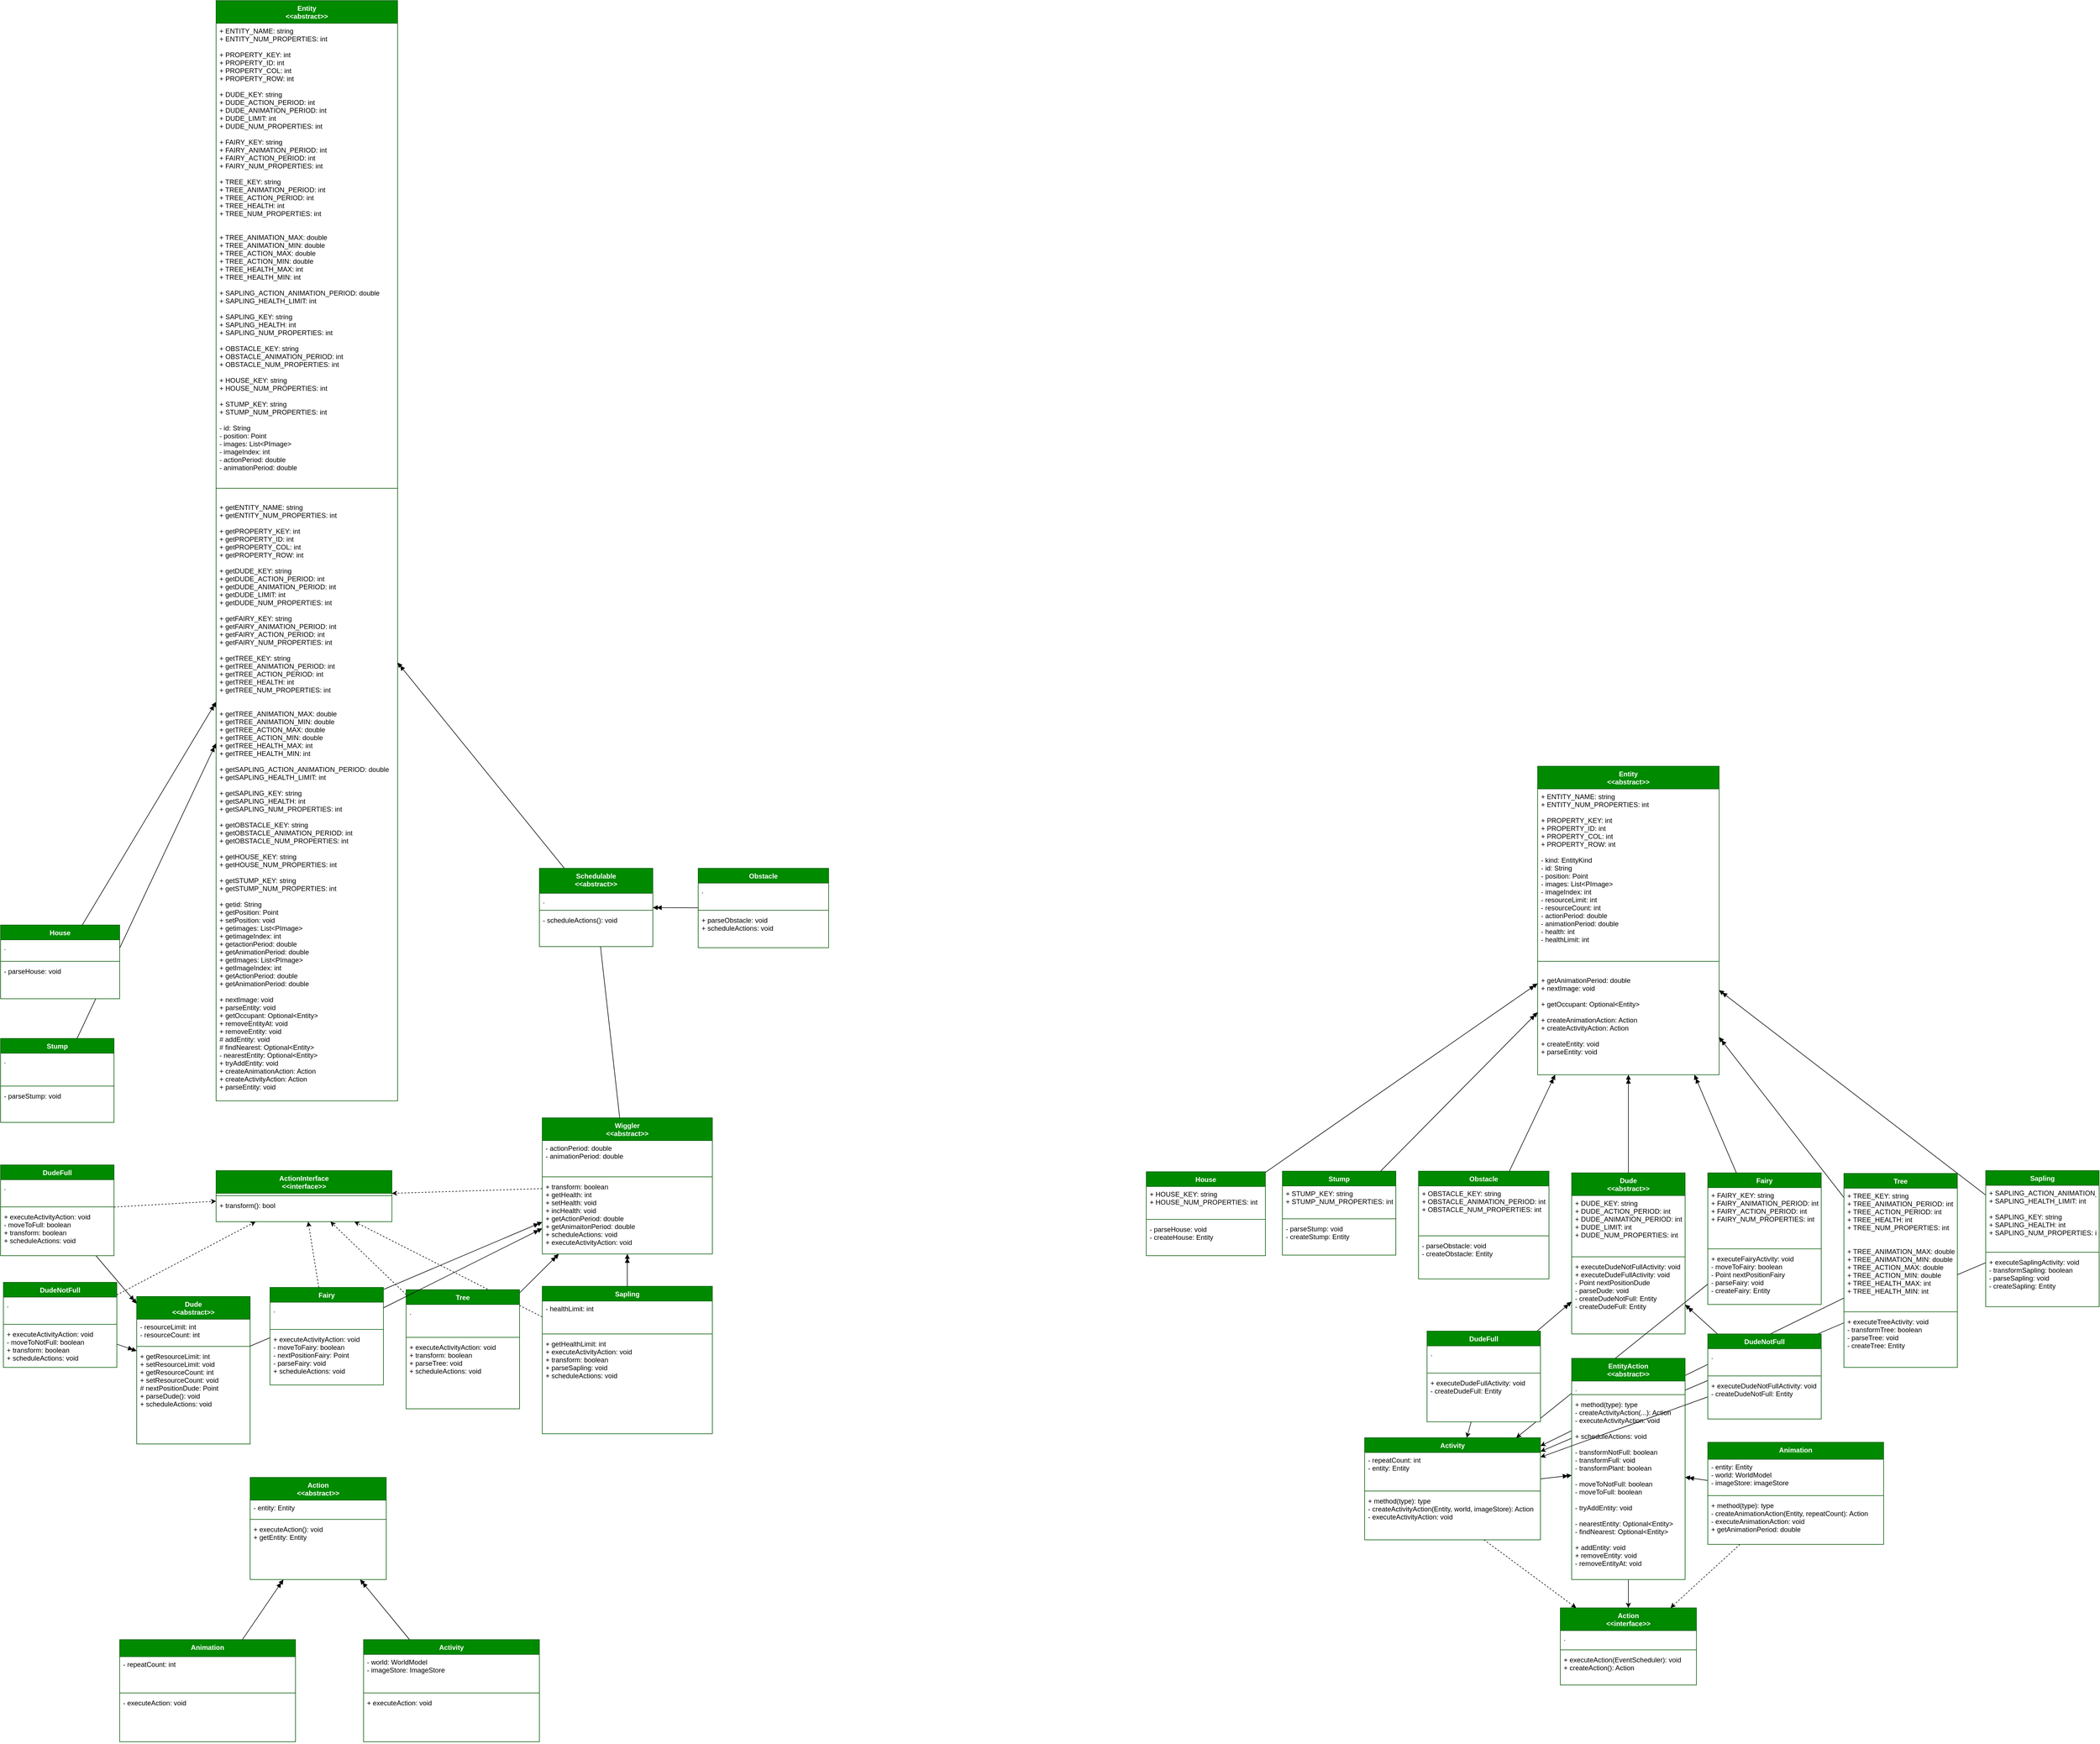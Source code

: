 <mxfile>
    <diagram name="Project 1" id="fwxXnzf6ZEVrYqUmG_S1">
        <mxGraphModel dx="566" dy="1627" grid="1" gridSize="10" guides="1" tooltips="1" connect="1" arrows="1" fold="1" page="1" pageScale="1" pageWidth="850" pageHeight="1100" math="0" shadow="0">
            <root>
                <mxCell id="0"/>
                <mxCell id="1" parent="0"/>
                <mxCell id="46" value="Entity&#10;&lt;&lt;abstract&gt;&gt;" style="swimlane;fontStyle=1;align=center;verticalAlign=top;childLayout=stackLayout;horizontal=1;startSize=40;horizontalStack=0;resizeParent=1;resizeParentMax=0;resizeLast=0;collapsible=1;marginBottom=0;fillColor=#008a00;fontColor=#ffffff;strokeColor=#005700;gradientColor=none;swimlaneFillColor=default;rounded=0;shadow=0;glass=0;swimlaneLine=1;" parent="1" vertex="1">
                    <mxGeometry x="4350" y="320" width="320" height="544" as="geometry"/>
                </mxCell>
                <mxCell id="47" value="+ ENTITY_NAME: string&#10;+ ENTITY_NUM_PROPERTIES: int&#10;&#10;+ PROPERTY_KEY: int&#10;+ PROPERTY_ID: int&#10;+ PROPERTY_COL: int&#10;+ PROPERTY_ROW: int&#10;&#10;- kind: EntityKind&#10;- id: String&#10;- position: Point&#10;- images: List&lt;PImage&gt;&#10;- imageIndex: int&#10;- resourceLimit: int&#10;- resourceCount: int&#10;- actionPeriod: double&#10;- animationPeriod: double&#10;- health: int&#10;- healthLimit: int" style="text;strokeColor=none;fillColor=none;align=left;verticalAlign=top;spacingLeft=4;spacingRight=4;overflow=hidden;rotatable=0;points=[[0,0.5],[1,0.5]];portConstraint=eastwest;glass=0;rounded=0;" parent="46" vertex="1">
                    <mxGeometry y="40" width="320" height="284" as="geometry"/>
                </mxCell>
                <mxCell id="48" value="" style="line;strokeWidth=1;fillColor=none;align=left;verticalAlign=middle;spacingTop=-1;spacingLeft=3;spacingRight=3;rotatable=0;labelPosition=right;points=[];portConstraint=eastwest;strokeColor=inherit;" parent="46" vertex="1">
                    <mxGeometry y="324" width="320" height="40" as="geometry"/>
                </mxCell>
                <mxCell id="49" value="+ getAnimationPeriod: double&#10;+ nextImage: void&#10;&#10;+ getOccupant: Optional&lt;Entity&gt;&#10;&#10;+ createAnimationAction: Action&#10;+ createActivityAction: Action&#10;&#10;+ createEntity: void&#10;+ parseEntity: void&#10;" style="text;strokeColor=none;fillColor=none;align=left;verticalAlign=top;spacingLeft=4;spacingRight=4;overflow=hidden;rotatable=0;points=[[0,0.5],[1,0.5]];portConstraint=eastwest;fontStyle=0" parent="46" vertex="1">
                    <mxGeometry y="364" width="320" height="180" as="geometry"/>
                </mxCell>
                <mxCell id="54" value="Action&#10;&lt;&lt;interface&gt;&gt;" style="swimlane;fontStyle=1;align=center;verticalAlign=top;childLayout=stackLayout;horizontal=1;startSize=40;horizontalStack=0;resizeParent=1;resizeParentMax=0;resizeLast=0;collapsible=1;marginBottom=0;fillColor=#008a00;fontColor=#ffffff;strokeColor=#005700;gradientColor=none;swimlaneFillColor=default;rounded=0;shadow=0;glass=0;swimlaneLine=1;" parent="1" vertex="1">
                    <mxGeometry x="4390" y="1804" width="240" height="136" as="geometry"/>
                </mxCell>
                <mxCell id="55" value="." style="text;strokeColor=none;fillColor=none;align=left;verticalAlign=top;spacingLeft=4;spacingRight=4;overflow=hidden;rotatable=0;points=[[0,0.5],[1,0.5]];portConstraint=eastwest;glass=0;rounded=0;" parent="54" vertex="1">
                    <mxGeometry y="40" width="240" height="30" as="geometry"/>
                </mxCell>
                <mxCell id="56" value="" style="line;strokeWidth=1;fillColor=none;align=left;verticalAlign=middle;spacingTop=-1;spacingLeft=3;spacingRight=3;rotatable=0;labelPosition=right;points=[];portConstraint=eastwest;strokeColor=inherit;" parent="54" vertex="1">
                    <mxGeometry y="70" width="240" height="8" as="geometry"/>
                </mxCell>
                <mxCell id="57" value="+ executeAction(EventScheduler): void&#10;+ createAction(): Action" style="text;strokeColor=none;fillColor=none;align=left;verticalAlign=top;spacingLeft=4;spacingRight=4;overflow=hidden;rotatable=0;points=[[0,0.5],[1,0.5]];portConstraint=eastwest;" parent="54" vertex="1">
                    <mxGeometry y="78" width="240" height="58" as="geometry"/>
                </mxCell>
                <mxCell id="115" style="edgeStyle=none;html=1;endArrow=doubleBlock;endFill=1;" parent="1" source="59" target="107" edge="1">
                    <mxGeometry relative="1" as="geometry"/>
                </mxCell>
                <mxCell id="59" value="Activity" style="swimlane;fontStyle=1;align=center;verticalAlign=top;childLayout=stackLayout;horizontal=1;startSize=26;horizontalStack=0;resizeParent=1;resizeParentMax=0;resizeLast=0;collapsible=1;marginBottom=0;fillColor=#008a00;fontColor=#ffffff;strokeColor=#005700;gradientColor=none;swimlaneFillColor=default;rounded=0;shadow=0;glass=0;swimlaneLine=1;" parent="1" vertex="1">
                    <mxGeometry x="4045" y="1504" width="310" height="180" as="geometry"/>
                </mxCell>
                <mxCell id="60" value="- repeatCount: int&#10;- entity: Entity&#10;" style="text;strokeColor=none;fillColor=none;align=left;verticalAlign=top;spacingLeft=4;spacingRight=4;overflow=hidden;rotatable=0;points=[[0,0.5],[1,0.5]];portConstraint=eastwest;glass=0;rounded=0;" parent="59" vertex="1">
                    <mxGeometry y="26" width="310" height="64" as="geometry"/>
                </mxCell>
                <mxCell id="61" value="" style="line;strokeWidth=1;fillColor=none;align=left;verticalAlign=middle;spacingTop=-1;spacingLeft=3;spacingRight=3;rotatable=0;labelPosition=right;points=[];portConstraint=eastwest;strokeColor=inherit;" parent="59" vertex="1">
                    <mxGeometry y="90" width="310" height="8" as="geometry"/>
                </mxCell>
                <mxCell id="62" value="+ method(type): type&#10;- createActivityAction(Entity, world, imageStore): Action&#10;- executeActivityAction: void" style="text;strokeColor=none;fillColor=none;align=left;verticalAlign=top;spacingLeft=4;spacingRight=4;overflow=hidden;rotatable=0;points=[[0,0.5],[1,0.5]];portConstraint=eastwest;" parent="59" vertex="1">
                    <mxGeometry y="98" width="310" height="82" as="geometry"/>
                </mxCell>
                <mxCell id="160" style="edgeStyle=none;html=1;endArrow=doubleBlock;endFill=1;" parent="1" source="72" target="46" edge="1">
                    <mxGeometry relative="1" as="geometry">
                        <mxPoint x="4640" y="794" as="targetPoint"/>
                    </mxGeometry>
                </mxCell>
                <mxCell id="72" value="Dude&#10;&lt;&lt;abstract&gt;&gt;" style="swimlane;fontStyle=1;align=center;verticalAlign=top;childLayout=stackLayout;horizontal=1;startSize=40;horizontalStack=0;resizeParent=1;resizeParentMax=0;resizeLast=0;collapsible=1;marginBottom=0;fillColor=#008a00;fontColor=#ffffff;strokeColor=#005700;gradientColor=none;swimlaneFillColor=default;rounded=0;shadow=0;glass=0;swimlaneLine=1;" parent="1" vertex="1">
                    <mxGeometry x="4410" y="1037" width="200" height="284" as="geometry"/>
                </mxCell>
                <mxCell id="73" value="+ DUDE_KEY: string&#10;+ DUDE_ACTION_PERIOD: int&#10;+ DUDE_ANIMATION_PERIOD: int&#10;+ DUDE_LIMIT: int&#10;+ DUDE_NUM_PROPERTIES: int" style="text;strokeColor=none;fillColor=none;align=left;verticalAlign=top;spacingLeft=4;spacingRight=4;overflow=hidden;rotatable=0;points=[[0,0.5],[1,0.5]];portConstraint=eastwest;glass=0;rounded=0;" parent="72" vertex="1">
                    <mxGeometry y="40" width="200" height="104" as="geometry"/>
                </mxCell>
                <mxCell id="74" value="" style="line;strokeWidth=1;fillColor=none;align=left;verticalAlign=middle;spacingTop=-1;spacingLeft=3;spacingRight=3;rotatable=0;labelPosition=right;points=[];portConstraint=eastwest;strokeColor=inherit;" parent="72" vertex="1">
                    <mxGeometry y="144" width="200" height="8" as="geometry"/>
                </mxCell>
                <mxCell id="75" value="+ executeDudeNotFullActivity: void&#10;+ executeDudeFullActivity: void&#10;- Point nextPositionDude&#10;- parseDude: void&#10;- createDudeNotFull: Entity&#10;- createDudeFull: Entity&#10;" style="text;strokeColor=none;fillColor=none;align=left;verticalAlign=top;spacingLeft=4;spacingRight=4;overflow=hidden;rotatable=0;points=[[0,0.5],[1,0.5]];portConstraint=eastwest;" parent="72" vertex="1">
                    <mxGeometry y="152" width="200" height="132" as="geometry"/>
                </mxCell>
                <mxCell id="134" style="edgeStyle=none;html=1;endArrow=doubleBlock;endFill=1;" parent="1" source="76" target="46" edge="1">
                    <mxGeometry relative="1" as="geometry"/>
                </mxCell>
                <mxCell id="206" style="edgeStyle=none;html=1;endArrow=classic;endFill=1;" parent="1" source="76" target="59" edge="1">
                    <mxGeometry relative="1" as="geometry"/>
                </mxCell>
                <mxCell id="76" value="Sapling" style="swimlane;fontStyle=1;align=center;verticalAlign=top;childLayout=stackLayout;horizontal=1;startSize=26;horizontalStack=0;resizeParent=1;resizeParentMax=0;resizeLast=0;collapsible=1;marginBottom=0;fillColor=#008a00;fontColor=#ffffff;strokeColor=#005700;gradientColor=none;swimlaneFillColor=default;rounded=0;shadow=0;glass=0;swimlaneLine=1;" parent="1" vertex="1">
                    <mxGeometry x="5140" y="1033" width="200" height="240" as="geometry"/>
                </mxCell>
                <mxCell id="77" value="+ SAPLING_ACTION_ANIMATION_PERIOD: double&#10;+ SAPLING_HEALTH_LIMIT: int&#10;&#10;+ SAPLING_KEY: string&#10;+ SAPLING_HEALTH: int&#10;+ SAPLING_NUM_PROPERTIES: int" style="text;strokeColor=none;fillColor=none;align=left;verticalAlign=top;spacingLeft=4;spacingRight=4;overflow=hidden;rotatable=0;points=[[0,0.5],[1,0.5]];portConstraint=eastwest;glass=0;rounded=0;" parent="76" vertex="1">
                    <mxGeometry y="26" width="200" height="114" as="geometry"/>
                </mxCell>
                <mxCell id="78" value="" style="line;strokeWidth=1;fillColor=none;align=left;verticalAlign=middle;spacingTop=-1;spacingLeft=3;spacingRight=3;rotatable=0;labelPosition=right;points=[];portConstraint=eastwest;strokeColor=inherit;" parent="76" vertex="1">
                    <mxGeometry y="140" width="200" height="8" as="geometry"/>
                </mxCell>
                <mxCell id="79" value="+ executeSaplingActivity: void&#10;- transformSapling: boolean&#10;- parseSapling: void&#10;- createSapling: Entity" style="text;strokeColor=none;fillColor=none;align=left;verticalAlign=top;spacingLeft=4;spacingRight=4;overflow=hidden;rotatable=0;points=[[0,0.5],[1,0.5]];portConstraint=eastwest;" parent="76" vertex="1">
                    <mxGeometry y="148" width="200" height="92" as="geometry"/>
                </mxCell>
                <mxCell id="133" style="edgeStyle=none;html=1;endArrow=doubleBlock;endFill=1;" parent="1" source="80" target="46" edge="1">
                    <mxGeometry relative="1" as="geometry"/>
                </mxCell>
                <mxCell id="205" style="edgeStyle=none;html=1;endArrow=classic;endFill=1;" parent="1" source="80" target="59" edge="1">
                    <mxGeometry relative="1" as="geometry"/>
                </mxCell>
                <mxCell id="80" value="Tree" style="swimlane;fontStyle=1;align=center;verticalAlign=top;childLayout=stackLayout;horizontal=1;startSize=26;horizontalStack=0;resizeParent=1;resizeParentMax=0;resizeLast=0;collapsible=1;marginBottom=0;fillColor=#008a00;fontColor=#ffffff;strokeColor=#005700;gradientColor=none;swimlaneFillColor=default;rounded=0;shadow=0;glass=0;swimlaneLine=1;" parent="1" vertex="1">
                    <mxGeometry x="4890" y="1038" width="200" height="342" as="geometry"/>
                </mxCell>
                <mxCell id="81" value="+ TREE_KEY: string&#10;+ TREE_ANIMATION_PERIOD: int&#10;+ TREE_ACTION_PERIOD: int&#10;+ TREE_HEALTH: int&#10;+ TREE_NUM_PROPERTIES: int&#10;&#10;&#10;+ TREE_ANIMATION_MAX: double&#10;+ TREE_ANIMATION_MIN: double&#10;+ TREE_ACTION_MAX: double&#10;+ TREE_ACTION_MIN: double&#10;+ TREE_HEALTH_MAX: int&#10;+ TREE_HEALTH_MIN: int" style="text;strokeColor=none;fillColor=none;align=left;verticalAlign=top;spacingLeft=4;spacingRight=4;overflow=hidden;rotatable=0;points=[[0,0.5],[1,0.5]];portConstraint=eastwest;glass=0;rounded=0;" parent="80" vertex="1">
                    <mxGeometry y="26" width="200" height="214" as="geometry"/>
                </mxCell>
                <mxCell id="82" value="" style="line;strokeWidth=1;fillColor=none;align=left;verticalAlign=middle;spacingTop=-1;spacingLeft=3;spacingRight=3;rotatable=0;labelPosition=right;points=[];portConstraint=eastwest;strokeColor=inherit;" parent="80" vertex="1">
                    <mxGeometry y="240" width="200" height="8" as="geometry"/>
                </mxCell>
                <mxCell id="83" value="+ executeTreeActivity: void&#10;- transformTree: boolean&#10;- parseTree: void&#10;- createTree: Entity&#10;" style="text;strokeColor=none;fillColor=none;align=left;verticalAlign=top;spacingLeft=4;spacingRight=4;overflow=hidden;rotatable=0;points=[[0,0.5],[1,0.5]];portConstraint=eastwest;" parent="80" vertex="1">
                    <mxGeometry y="248" width="200" height="94" as="geometry"/>
                </mxCell>
                <mxCell id="189" style="edgeStyle=none;html=1;endArrow=doubleBlock;endFill=1;" parent="1" source="84" target="46" edge="1">
                    <mxGeometry relative="1" as="geometry"/>
                </mxCell>
                <mxCell id="84" value="Stump" style="swimlane;fontStyle=1;align=center;verticalAlign=top;childLayout=stackLayout;horizontal=1;startSize=26;horizontalStack=0;resizeParent=1;resizeParentMax=0;resizeLast=0;collapsible=1;marginBottom=0;fillColor=#008a00;fontColor=#ffffff;strokeColor=#005700;gradientColor=none;swimlaneFillColor=default;rounded=0;shadow=0;glass=0;swimlaneLine=1;" parent="1" vertex="1">
                    <mxGeometry x="3900" y="1034" width="200" height="148" as="geometry"/>
                </mxCell>
                <mxCell id="85" value="+ STUMP_KEY: string&#10;+ STUMP_NUM_PROPERTIES: int" style="text;strokeColor=none;fillColor=none;align=left;verticalAlign=top;spacingLeft=4;spacingRight=4;overflow=hidden;rotatable=0;points=[[0,0.5],[1,0.5]];portConstraint=eastwest;glass=0;rounded=0;" parent="84" vertex="1">
                    <mxGeometry y="26" width="200" height="54" as="geometry"/>
                </mxCell>
                <mxCell id="86" value="" style="line;strokeWidth=1;fillColor=none;align=left;verticalAlign=middle;spacingTop=-1;spacingLeft=3;spacingRight=3;rotatable=0;labelPosition=right;points=[];portConstraint=eastwest;strokeColor=inherit;" parent="84" vertex="1">
                    <mxGeometry y="80" width="200" height="8" as="geometry"/>
                </mxCell>
                <mxCell id="87" value="- parseStump: void&#10;- createStump: Entity&#10;" style="text;strokeColor=none;fillColor=none;align=left;verticalAlign=top;spacingLeft=4;spacingRight=4;overflow=hidden;rotatable=0;points=[[0,0.5],[1,0.5]];portConstraint=eastwest;" parent="84" vertex="1">
                    <mxGeometry y="88" width="200" height="60" as="geometry"/>
                </mxCell>
                <mxCell id="188" style="edgeStyle=none;html=1;endArrow=doubleBlock;endFill=1;" parent="1" source="88" target="46" edge="1">
                    <mxGeometry relative="1" as="geometry"/>
                </mxCell>
                <mxCell id="88" value="Obstacle" style="swimlane;fontStyle=1;align=center;verticalAlign=top;childLayout=stackLayout;horizontal=1;startSize=26;horizontalStack=0;resizeParent=1;resizeParentMax=0;resizeLast=0;collapsible=1;marginBottom=0;fillColor=#008a00;fontColor=#ffffff;strokeColor=#005700;gradientColor=none;swimlaneFillColor=default;rounded=0;shadow=0;glass=0;swimlaneLine=1;" parent="1" vertex="1">
                    <mxGeometry x="4140" y="1034" width="230" height="190" as="geometry"/>
                </mxCell>
                <mxCell id="89" value="+ OBSTACLE_KEY: string&#10;+ OBSTACLE_ANIMATION_PERIOD: int&#10;+ OBSTACLE_NUM_PROPERTIES: int" style="text;strokeColor=none;fillColor=none;align=left;verticalAlign=top;spacingLeft=4;spacingRight=4;overflow=hidden;rotatable=0;points=[[0,0.5],[1,0.5]];portConstraint=eastwest;glass=0;rounded=0;" parent="88" vertex="1">
                    <mxGeometry y="26" width="230" height="84" as="geometry"/>
                </mxCell>
                <mxCell id="90" value="" style="line;strokeWidth=1;fillColor=none;align=left;verticalAlign=middle;spacingTop=-1;spacingLeft=3;spacingRight=3;rotatable=0;labelPosition=right;points=[];portConstraint=eastwest;strokeColor=inherit;" parent="88" vertex="1">
                    <mxGeometry y="110" width="230" height="8" as="geometry"/>
                </mxCell>
                <mxCell id="91" value="- parseObstacle: void&#10;- createObstacle: Entity&#10;" style="text;strokeColor=none;fillColor=none;align=left;verticalAlign=top;spacingLeft=4;spacingRight=4;overflow=hidden;rotatable=0;points=[[0,0.5],[1,0.5]];portConstraint=eastwest;" parent="88" vertex="1">
                    <mxGeometry y="118" width="230" height="72" as="geometry"/>
                </mxCell>
                <mxCell id="159" style="edgeStyle=none;html=1;endArrow=doubleBlock;endFill=1;" parent="1" source="92" target="46" edge="1">
                    <mxGeometry relative="1" as="geometry"/>
                </mxCell>
                <mxCell id="204" style="edgeStyle=none;html=1;endArrow=classic;endFill=1;" parent="1" source="92" target="59" edge="1">
                    <mxGeometry relative="1" as="geometry"/>
                </mxCell>
                <mxCell id="92" value="Fairy" style="swimlane;fontStyle=1;align=center;verticalAlign=top;childLayout=stackLayout;horizontal=1;startSize=26;horizontalStack=0;resizeParent=1;resizeParentMax=0;resizeLast=0;collapsible=1;marginBottom=0;fillColor=#008a00;fontColor=#ffffff;strokeColor=#005700;gradientColor=none;swimlaneFillColor=default;rounded=0;shadow=0;glass=0;swimlaneLine=1;" parent="1" vertex="1">
                    <mxGeometry x="4650" y="1037" width="200" height="232" as="geometry"/>
                </mxCell>
                <mxCell id="93" value="+ FAIRY_KEY: string&#10;+ FAIRY_ANIMATION_PERIOD: int&#10;+ FAIRY_ACTION_PERIOD: int&#10;+ FAIRY_NUM_PROPERTIES: int" style="text;strokeColor=none;fillColor=none;align=left;verticalAlign=top;spacingLeft=4;spacingRight=4;overflow=hidden;rotatable=0;points=[[0,0.5],[1,0.5]];portConstraint=eastwest;glass=0;rounded=0;" parent="92" vertex="1">
                    <mxGeometry y="26" width="200" height="104" as="geometry"/>
                </mxCell>
                <mxCell id="94" value="" style="line;strokeWidth=1;fillColor=none;align=left;verticalAlign=middle;spacingTop=-1;spacingLeft=3;spacingRight=3;rotatable=0;labelPosition=right;points=[];portConstraint=eastwest;strokeColor=inherit;" parent="92" vertex="1">
                    <mxGeometry y="130" width="200" height="8" as="geometry"/>
                </mxCell>
                <mxCell id="95" value="+ executeFairyActivity: void&#10;- moveToFairy: boolean&#10;- Point nextPositionFairy&#10;- parseFairy: void&#10;- createFairy: Entity&#10;" style="text;strokeColor=none;fillColor=none;align=left;verticalAlign=top;spacingLeft=4;spacingRight=4;overflow=hidden;rotatable=0;points=[[0,0.5],[1,0.5]];portConstraint=eastwest;" parent="92" vertex="1">
                    <mxGeometry y="138" width="200" height="94" as="geometry"/>
                </mxCell>
                <mxCell id="190" style="edgeStyle=none;html=1;endArrow=doubleBlock;endFill=1;" parent="1" source="96" target="46" edge="1">
                    <mxGeometry relative="1" as="geometry">
                        <mxPoint x="4010" y="834" as="targetPoint"/>
                    </mxGeometry>
                </mxCell>
                <mxCell id="96" value="House" style="swimlane;fontStyle=1;align=center;verticalAlign=top;childLayout=stackLayout;horizontal=1;startSize=26;horizontalStack=0;resizeParent=1;resizeParentMax=0;resizeLast=0;collapsible=1;marginBottom=0;fillColor=#008a00;fontColor=#ffffff;strokeColor=#005700;gradientColor=none;swimlaneFillColor=default;rounded=0;shadow=0;glass=0;swimlaneLine=1;" parent="1" vertex="1">
                    <mxGeometry x="3660" y="1035" width="210" height="148" as="geometry"/>
                </mxCell>
                <mxCell id="97" value="+ HOUSE_KEY: string&#10;+ HOUSE_NUM_PROPERTIES: int&#10;" style="text;strokeColor=none;fillColor=none;align=left;verticalAlign=top;spacingLeft=4;spacingRight=4;overflow=hidden;rotatable=0;points=[[0,0.5],[1,0.5]];portConstraint=eastwest;glass=0;rounded=0;" parent="96" vertex="1">
                    <mxGeometry y="26" width="210" height="54" as="geometry"/>
                </mxCell>
                <mxCell id="98" value="" style="line;strokeWidth=1;fillColor=none;align=left;verticalAlign=middle;spacingTop=-1;spacingLeft=3;spacingRight=3;rotatable=0;labelPosition=right;points=[];portConstraint=eastwest;strokeColor=inherit;" parent="96" vertex="1">
                    <mxGeometry y="80" width="210" height="8" as="geometry"/>
                </mxCell>
                <mxCell id="99" value="- parseHouse: void&#10;- createHouse: Entity&#10;" style="text;strokeColor=none;fillColor=none;align=left;verticalAlign=top;spacingLeft=4;spacingRight=4;overflow=hidden;rotatable=0;points=[[0,0.5],[1,0.5]];portConstraint=eastwest;" parent="96" vertex="1">
                    <mxGeometry y="88" width="210" height="60" as="geometry"/>
                </mxCell>
                <mxCell id="117" style="edgeStyle=none;html=1;" parent="1" source="107" target="54" edge="1">
                    <mxGeometry relative="1" as="geometry"/>
                </mxCell>
                <mxCell id="107" value="EntityAction&#10;&lt;&lt;abstract&gt;&gt;" style="swimlane;fontStyle=1;align=center;verticalAlign=top;childLayout=stackLayout;horizontal=1;startSize=40;horizontalStack=0;resizeParent=1;resizeParentMax=0;resizeLast=0;collapsible=1;marginBottom=0;fillColor=#008a00;fontColor=#ffffff;strokeColor=#005700;gradientColor=none;swimlaneFillColor=default;rounded=0;shadow=0;glass=0;swimlaneLine=1;" parent="1" vertex="1">
                    <mxGeometry x="4410" y="1364" width="200" height="390" as="geometry"/>
                </mxCell>
                <mxCell id="108" value="." style="text;strokeColor=none;fillColor=none;align=left;verticalAlign=top;spacingLeft=4;spacingRight=4;overflow=hidden;rotatable=0;points=[[0,0.5],[1,0.5]];portConstraint=eastwest;glass=0;rounded=0;" parent="107" vertex="1">
                    <mxGeometry y="40" width="200" height="20" as="geometry"/>
                </mxCell>
                <mxCell id="109" value="" style="line;strokeWidth=1;fillColor=none;align=left;verticalAlign=middle;spacingTop=-1;spacingLeft=3;spacingRight=3;rotatable=0;labelPosition=right;points=[];portConstraint=eastwest;strokeColor=inherit;" parent="107" vertex="1">
                    <mxGeometry y="60" width="200" height="8" as="geometry"/>
                </mxCell>
                <mxCell id="110" value="+ method(type): type&#10;- createActivityAction(...): Action&#10;- executeActivityAction: void&#10;&#10;+ scheduleActions: void&#10;&#10;- transformNotFull: boolean&#10;- transformFull: void&#10;- transformPlant: boolean&#10;&#10;- moveToNotFull: boolean&#10;- moveToFull: boolean&#10;&#10;- tryAddEntity: void&#10;&#10;- nearestEntity: Optional&lt;Entity&gt;&#10;- findNearest: Optional&lt;Entity&gt;&#10;&#10;+ addEntity: void&#10;+ removeEntity: void&#10;- removeEntityAt: void" style="text;strokeColor=none;fillColor=none;align=left;verticalAlign=top;spacingLeft=4;spacingRight=4;overflow=hidden;rotatable=0;points=[[0,0.5],[1,0.5]];portConstraint=eastwest;" parent="107" vertex="1">
                    <mxGeometry y="68" width="200" height="322" as="geometry"/>
                </mxCell>
                <mxCell id="174" style="edgeStyle=none;html=1;endArrow=doubleBlock;endFill=1;" parent="1" source="166" target="72" edge="1">
                    <mxGeometry relative="1" as="geometry"/>
                </mxCell>
                <mxCell id="202" style="edgeStyle=none;html=1;endArrow=classic;endFill=1;" parent="1" source="166" target="59" edge="1">
                    <mxGeometry relative="1" as="geometry"/>
                </mxCell>
                <mxCell id="166" value="DudeFull" style="swimlane;fontStyle=1;align=center;verticalAlign=top;childLayout=stackLayout;horizontal=1;startSize=26;horizontalStack=0;resizeParent=1;resizeParentMax=0;resizeLast=0;collapsible=1;marginBottom=0;fillColor=#008a00;fontColor=#ffffff;strokeColor=#005700;gradientColor=none;swimlaneFillColor=default;rounded=0;shadow=0;glass=0;swimlaneLine=1;" parent="1" vertex="1">
                    <mxGeometry x="4155" y="1316" width="200" height="160" as="geometry"/>
                </mxCell>
                <mxCell id="167" value="." style="text;strokeColor=none;fillColor=none;align=left;verticalAlign=top;spacingLeft=4;spacingRight=4;overflow=hidden;rotatable=0;points=[[0,0.5],[1,0.5]];portConstraint=eastwest;glass=0;rounded=0;" parent="166" vertex="1">
                    <mxGeometry y="26" width="200" height="44" as="geometry"/>
                </mxCell>
                <mxCell id="168" value="" style="line;strokeWidth=1;fillColor=none;align=left;verticalAlign=middle;spacingTop=-1;spacingLeft=3;spacingRight=3;rotatable=0;labelPosition=right;points=[];portConstraint=eastwest;strokeColor=inherit;" parent="166" vertex="1">
                    <mxGeometry y="70" width="200" height="8" as="geometry"/>
                </mxCell>
                <mxCell id="169" value="+ executeDudeFullActivity: void&#10;- createDudeFull: Entity&#10;" style="text;strokeColor=none;fillColor=none;align=left;verticalAlign=top;spacingLeft=4;spacingRight=4;overflow=hidden;rotatable=0;points=[[0,0.5],[1,0.5]];portConstraint=eastwest;" parent="166" vertex="1">
                    <mxGeometry y="78" width="200" height="82" as="geometry"/>
                </mxCell>
                <mxCell id="175" style="edgeStyle=none;html=1;endArrow=doubleBlock;endFill=1;" parent="1" source="170" target="72" edge="1">
                    <mxGeometry relative="1" as="geometry"/>
                </mxCell>
                <mxCell id="203" style="edgeStyle=none;html=1;endArrow=classic;endFill=1;" parent="1" source="170" target="59" edge="1">
                    <mxGeometry relative="1" as="geometry"/>
                </mxCell>
                <mxCell id="170" value="DudeNotFull" style="swimlane;fontStyle=1;align=center;verticalAlign=top;childLayout=stackLayout;horizontal=1;startSize=26;horizontalStack=0;resizeParent=1;resizeParentMax=0;resizeLast=0;collapsible=1;marginBottom=0;fillColor=#008a00;fontColor=#ffffff;strokeColor=#005700;gradientColor=none;swimlaneFillColor=default;rounded=0;shadow=0;glass=0;swimlaneLine=1;" parent="1" vertex="1">
                    <mxGeometry x="4650" y="1321" width="200" height="150" as="geometry"/>
                </mxCell>
                <mxCell id="171" value="." style="text;strokeColor=none;fillColor=none;align=left;verticalAlign=top;spacingLeft=4;spacingRight=4;overflow=hidden;rotatable=0;points=[[0,0.5],[1,0.5]];portConstraint=eastwest;glass=0;rounded=0;" parent="170" vertex="1">
                    <mxGeometry y="26" width="200" height="44" as="geometry"/>
                </mxCell>
                <mxCell id="172" value="" style="line;strokeWidth=1;fillColor=none;align=left;verticalAlign=middle;spacingTop=-1;spacingLeft=3;spacingRight=3;rotatable=0;labelPosition=right;points=[];portConstraint=eastwest;strokeColor=inherit;" parent="170" vertex="1">
                    <mxGeometry y="70" width="200" height="8" as="geometry"/>
                </mxCell>
                <mxCell id="173" value="+ executeDudeNotFullActivity: void&#10;- createDudeNotFull: Entity&#10;" style="text;strokeColor=none;fillColor=none;align=left;verticalAlign=top;spacingLeft=4;spacingRight=4;overflow=hidden;rotatable=0;points=[[0,0.5],[1,0.5]];portConstraint=eastwest;" parent="170" vertex="1">
                    <mxGeometry y="78" width="200" height="72" as="geometry"/>
                </mxCell>
                <mxCell id="185" style="edgeStyle=none;html=1;dashed=1;" parent="1" source="62" target="54" edge="1">
                    <mxGeometry relative="1" as="geometry"/>
                </mxCell>
                <mxCell id="199" style="edgeStyle=none;html=1;endArrow=doubleBlock;endFill=1;" parent="1" source="195" target="107" edge="1">
                    <mxGeometry relative="1" as="geometry"/>
                </mxCell>
                <mxCell id="200" style="edgeStyle=none;html=1;endArrow=classic;endFill=1;dashed=1;" parent="1" source="195" target="54" edge="1">
                    <mxGeometry relative="1" as="geometry"/>
                </mxCell>
                <mxCell id="195" value="Animation" style="swimlane;fontStyle=1;align=center;verticalAlign=top;childLayout=stackLayout;horizontal=1;startSize=30;horizontalStack=0;resizeParent=1;resizeParentMax=0;resizeLast=0;collapsible=1;marginBottom=0;fillColor=#008a00;fontColor=#ffffff;strokeColor=#005700;gradientColor=none;swimlaneFillColor=default;rounded=0;shadow=0;glass=0;swimlaneLine=1;" parent="1" vertex="1">
                    <mxGeometry x="4650" y="1512" width="310" height="180" as="geometry"/>
                </mxCell>
                <mxCell id="196" value="- entity: Entity&#10;- world: WorldModel&#10;- imageStore: imageStore" style="text;strokeColor=none;fillColor=none;align=left;verticalAlign=top;spacingLeft=4;spacingRight=4;overflow=hidden;rotatable=0;points=[[0,0.5],[1,0.5]];portConstraint=eastwest;glass=0;rounded=0;" parent="195" vertex="1">
                    <mxGeometry y="30" width="310" height="60" as="geometry"/>
                </mxCell>
                <mxCell id="197" value="" style="line;strokeWidth=1;fillColor=none;align=left;verticalAlign=middle;spacingTop=-1;spacingLeft=3;spacingRight=3;rotatable=0;labelPosition=right;points=[];portConstraint=eastwest;strokeColor=inherit;" parent="195" vertex="1">
                    <mxGeometry y="90" width="310" height="8" as="geometry"/>
                </mxCell>
                <mxCell id="198" value="+ method(type): type&#10;- createAnimationAction(Entity, repeatCount): Action&#10;- executeAnimationAction: void&#10;+ getAnimationPeriod: double" style="text;strokeColor=none;fillColor=none;align=left;verticalAlign=top;spacingLeft=4;spacingRight=4;overflow=hidden;rotatable=0;points=[[0,0.5],[1,0.5]];portConstraint=eastwest;" parent="195" vertex="1">
                    <mxGeometry y="98" width="310" height="82" as="geometry"/>
                </mxCell>
                <mxCell id="207" value="Entity&#10;&lt;&lt;abstract&gt;&gt;" style="swimlane;fontStyle=1;align=center;verticalAlign=top;childLayout=stackLayout;horizontal=1;startSize=40;horizontalStack=0;resizeParent=1;resizeParentMax=0;resizeLast=0;collapsible=1;marginBottom=0;fillColor=#008a00;fontColor=#ffffff;strokeColor=#005700;gradientColor=none;swimlaneFillColor=default;rounded=0;shadow=0;glass=0;swimlaneLine=1;" parent="1" vertex="1">
                    <mxGeometry x="2020" y="-1030" width="320" height="1940" as="geometry"/>
                </mxCell>
                <mxCell id="208" value="+ ENTITY_NAME: string&#10;+ ENTITY_NUM_PROPERTIES: int&#10;&#10;+ PROPERTY_KEY: int&#10;+ PROPERTY_ID: int&#10;+ PROPERTY_COL: int&#10;+ PROPERTY_ROW: int&#10;&#10;+ DUDE_KEY: string&#10;+ DUDE_ACTION_PERIOD: int&#10;+ DUDE_ANIMATION_PERIOD: int&#10;+ DUDE_LIMIT: int&#10;+ DUDE_NUM_PROPERTIES: int&#10;&#10;+ FAIRY_KEY: string&#10;+ FAIRY_ANIMATION_PERIOD: int&#10;+ FAIRY_ACTION_PERIOD: int&#10;+ FAIRY_NUM_PROPERTIES: int&#10;&#10;+ TREE_KEY: string&#10;+ TREE_ANIMATION_PERIOD: int&#10;+ TREE_ACTION_PERIOD: int&#10;+ TREE_HEALTH: int&#10;+ TREE_NUM_PROPERTIES: int&#10;&#10;&#10;+ TREE_ANIMATION_MAX: double&#10;+ TREE_ANIMATION_MIN: double&#10;+ TREE_ACTION_MAX: double&#10;+ TREE_ACTION_MIN: double&#10;+ TREE_HEALTH_MAX: int&#10;+ TREE_HEALTH_MIN: int&#10;&#10;+ SAPLING_ACTION_ANIMATION_PERIOD: double&#10;+ SAPLING_HEALTH_LIMIT: int&#10;&#10;+ SAPLING_KEY: string&#10;+ SAPLING_HEALTH: int&#10;+ SAPLING_NUM_PROPERTIES: int&#10;&#10;+ OBSTACLE_KEY: string&#10;+ OBSTACLE_ANIMATION_PERIOD: int&#10;+ OBSTACLE_NUM_PROPERTIES: int&#10;&#10;+ HOUSE_KEY: string&#10;+ HOUSE_NUM_PROPERTIES: int&#10;&#10;+ STUMP_KEY: string&#10;+ STUMP_NUM_PROPERTIES: int&#10;&#10;- id: String&#10;- position: Point&#10;- images: List&lt;PImage&gt;&#10;- imageIndex: int&#10;- actionPeriod: double&#10;- animationPeriod: double&#10;" style="text;strokeColor=none;fillColor=none;align=left;verticalAlign=top;spacingLeft=4;spacingRight=4;overflow=hidden;rotatable=0;points=[[0,0.5],[1,0.5]];portConstraint=eastwest;glass=0;rounded=0;" parent="207" vertex="1">
                    <mxGeometry y="40" width="320" height="800" as="geometry"/>
                </mxCell>
                <mxCell id="209" value="" style="line;strokeWidth=1;fillColor=none;align=left;verticalAlign=middle;spacingTop=-1;spacingLeft=3;spacingRight=3;rotatable=0;labelPosition=right;points=[];portConstraint=eastwest;strokeColor=inherit;" parent="207" vertex="1">
                    <mxGeometry y="840" width="320" height="40" as="geometry"/>
                </mxCell>
                <mxCell id="210" value="+ getENTITY_NAME: string&#10;+ getENTITY_NUM_PROPERTIES: int&#10;&#10;+ getPROPERTY_KEY: int&#10;+ getPROPERTY_ID: int&#10;+ getPROPERTY_COL: int&#10;+ getPROPERTY_ROW: int&#10;&#10;+ getDUDE_KEY: string&#10;+ getDUDE_ACTION_PERIOD: int&#10;+ getDUDE_ANIMATION_PERIOD: int&#10;+ getDUDE_LIMIT: int&#10;+ getDUDE_NUM_PROPERTIES: int&#10;&#10;+ getFAIRY_KEY: string&#10;+ getFAIRY_ANIMATION_PERIOD: int&#10;+ getFAIRY_ACTION_PERIOD: int&#10;+ getFAIRY_NUM_PROPERTIES: int&#10;&#10;+ getTREE_KEY: string&#10;+ getTREE_ANIMATION_PERIOD: int&#10;+ getTREE_ACTION_PERIOD: int&#10;+ getTREE_HEALTH: int&#10;+ getTREE_NUM_PROPERTIES: int&#10;&#10;&#10;+ getTREE_ANIMATION_MAX: double&#10;+ getTREE_ANIMATION_MIN: double&#10;+ getTREE_ACTION_MAX: double&#10;+ getTREE_ACTION_MIN: double&#10;+ getTREE_HEALTH_MAX: int&#10;+ getTREE_HEALTH_MIN: int&#10;&#10;+ getSAPLING_ACTION_ANIMATION_PERIOD: double&#10;+ getSAPLING_HEALTH_LIMIT: int&#10;&#10;+ getSAPLING_KEY: string&#10;+ getSAPLING_HEALTH: int&#10;+ getSAPLING_NUM_PROPERTIES: int&#10;&#10;+ getOBSTACLE_KEY: string&#10;+ getOBSTACLE_ANIMATION_PERIOD: int&#10;+ getOBSTACLE_NUM_PROPERTIES: int&#10;&#10;+ getHOUSE_KEY: string&#10;+ getHOUSE_NUM_PROPERTIES: int&#10;&#10;+ getSTUMP_KEY: string&#10;+ getSTUMP_NUM_PROPERTIES: int&#10;&#10;+ getid: String&#10;+ getPosition: Point&#10;+ setPosition: void&#10;+ getimages: List&lt;PImage&gt;&#10;+ getimageIndex: int&#10;+ getactionPeriod: double&#10;+ getAnimationPeriod: double&#10;+ getImages: List&lt;PImage&gt;&#10;+ getImageIndex: int&#10;+ getActionPeriod: double&#10;+ getAnimationPeriod: double&#10;&#10;+ nextImage: void&#10;+ parseEntity: void&#10;+ getOccupant: Optional&lt;Entity&gt;&#10;+ removeEntityAt: void&#10;+ removeEntity: void&#10;# addEntity: void&#10;# findNearest: Optional&lt;Entity&gt;&#10;- nearestEntity: Optional&lt;Entity&gt;&#10;+ tryAddEntity: void&#10;+ createAnimationAction: Action&#10;+ createActivityAction: Action&#10;+ parseEntity: void&#10;" style="text;strokeColor=none;fillColor=none;align=left;verticalAlign=top;spacingLeft=4;spacingRight=4;overflow=hidden;rotatable=0;points=[[0,0.5],[1,0.5]];portConstraint=eastwest;fontStyle=0" parent="207" vertex="1">
                    <mxGeometry y="880" width="320" height="1060" as="geometry"/>
                </mxCell>
                <mxCell id="211" style="edgeStyle=none;html=1;endArrow=doubleBlock;endFill=1;" parent="1" source="299" target="267" edge="1">
                    <mxGeometry relative="1" as="geometry">
                        <mxPoint x="1980" y="870" as="targetPoint"/>
                        <mxPoint x="2030.586" y="1243" as="sourcePoint"/>
                    </mxGeometry>
                </mxCell>
                <mxCell id="217" style="edgeStyle=none;html=1;endArrow=doubleBlock;endFill=1;" parent="1" source="219" target="267" edge="1">
                    <mxGeometry relative="1" as="geometry"/>
                </mxCell>
                <mxCell id="218" style="edgeStyle=none;html=1;dashed=1;endArrow=classic;endFill=1;" parent="1" source="219" target="263" edge="1">
                    <mxGeometry relative="1" as="geometry"/>
                </mxCell>
                <mxCell id="219" value="Sapling" style="swimlane;fontStyle=1;align=center;verticalAlign=top;childLayout=stackLayout;horizontal=1;startSize=26;horizontalStack=0;resizeParent=1;resizeParentMax=0;resizeLast=0;collapsible=1;marginBottom=0;fillColor=#008a00;fontColor=#ffffff;strokeColor=#005700;gradientColor=none;swimlaneFillColor=default;rounded=0;shadow=0;glass=0;swimlaneLine=1;" parent="1" vertex="1">
                    <mxGeometry x="2595" y="1237" width="300" height="260" as="geometry"/>
                </mxCell>
                <mxCell id="220" value="- healthLimit: int" style="text;strokeColor=none;fillColor=none;align=left;verticalAlign=top;spacingLeft=4;spacingRight=4;overflow=hidden;rotatable=0;points=[[0,0.5],[1,0.5]];portConstraint=eastwest;glass=0;rounded=0;" parent="219" vertex="1">
                    <mxGeometry y="26" width="300" height="54" as="geometry"/>
                </mxCell>
                <mxCell id="221" value="" style="line;strokeWidth=1;fillColor=none;align=left;verticalAlign=middle;spacingTop=-1;spacingLeft=3;spacingRight=3;rotatable=0;labelPosition=right;points=[];portConstraint=eastwest;strokeColor=inherit;" parent="219" vertex="1">
                    <mxGeometry y="80" width="300" height="8" as="geometry"/>
                </mxCell>
                <mxCell id="222" value="+ getHealthLimit: int&#10;+ executeActivityAction: void&#10;+ transform: boolean&#10;+ parseSapling: void&#10;+ scheduleActions: void" style="text;strokeColor=none;fillColor=none;align=left;verticalAlign=top;spacingLeft=4;spacingRight=4;overflow=hidden;rotatable=0;points=[[0,0.5],[1,0.5]];portConstraint=eastwest;" parent="219" vertex="1">
                    <mxGeometry y="88" width="300" height="172" as="geometry"/>
                </mxCell>
                <mxCell id="223" style="edgeStyle=none;html=1;endArrow=doubleBlock;endFill=1;" parent="1" source="225" target="267" edge="1">
                    <mxGeometry relative="1" as="geometry">
                        <mxPoint x="2420" y="750" as="targetPoint"/>
                    </mxGeometry>
                </mxCell>
                <mxCell id="224" style="edgeStyle=none;html=1;dashed=1;endArrow=classic;endFill=1;" parent="1" source="225" target="263" edge="1">
                    <mxGeometry relative="1" as="geometry"/>
                </mxCell>
                <mxCell id="225" value="Tree" style="swimlane;fontStyle=1;align=center;verticalAlign=top;childLayout=stackLayout;horizontal=1;startSize=26;horizontalStack=0;resizeParent=1;resizeParentMax=0;resizeLast=0;collapsible=1;marginBottom=0;fillColor=#008a00;fontColor=#ffffff;strokeColor=#005700;gradientColor=none;swimlaneFillColor=default;rounded=0;shadow=0;glass=0;swimlaneLine=1;" parent="1" vertex="1">
                    <mxGeometry x="2355" y="1243" width="200" height="210" as="geometry"/>
                </mxCell>
                <mxCell id="226" value="." style="text;strokeColor=none;fillColor=none;align=left;verticalAlign=top;spacingLeft=4;spacingRight=4;overflow=hidden;rotatable=0;points=[[0,0.5],[1,0.5]];portConstraint=eastwest;glass=0;rounded=0;" parent="225" vertex="1">
                    <mxGeometry y="26" width="200" height="54" as="geometry"/>
                </mxCell>
                <mxCell id="227" value="" style="line;strokeWidth=1;fillColor=none;align=left;verticalAlign=middle;spacingTop=-1;spacingLeft=3;spacingRight=3;rotatable=0;labelPosition=right;points=[];portConstraint=eastwest;strokeColor=inherit;" parent="225" vertex="1">
                    <mxGeometry y="80" width="200" height="8" as="geometry"/>
                </mxCell>
                <mxCell id="228" value="+ executeActivityAction: void&#10;+ transform: boolean&#10;+ parseTree: void&#10;+ scheduleActions: void" style="text;strokeColor=none;fillColor=none;align=left;verticalAlign=top;spacingLeft=4;spacingRight=4;overflow=hidden;rotatable=0;points=[[0,0.5],[1,0.5]];portConstraint=eastwest;" parent="225" vertex="1">
                    <mxGeometry y="88" width="200" height="122" as="geometry"/>
                </mxCell>
                <mxCell id="229" style="edgeStyle=none;html=1;endArrow=doubleBlock;endFill=1;" parent="1" source="231" target="207" edge="1">
                    <mxGeometry relative="1" as="geometry"/>
                </mxCell>
                <mxCell id="231" value="Stump" style="swimlane;fontStyle=1;align=center;verticalAlign=top;childLayout=stackLayout;horizontal=1;startSize=26;horizontalStack=0;resizeParent=1;resizeParentMax=0;resizeLast=0;collapsible=1;marginBottom=0;fillColor=#008a00;fontColor=#ffffff;strokeColor=#005700;gradientColor=none;swimlaneFillColor=default;rounded=0;shadow=0;glass=0;swimlaneLine=1;" parent="1" vertex="1">
                    <mxGeometry x="1640" y="800" width="200" height="148" as="geometry"/>
                </mxCell>
                <mxCell id="232" value="." style="text;strokeColor=none;fillColor=none;align=left;verticalAlign=top;spacingLeft=4;spacingRight=4;overflow=hidden;rotatable=0;points=[[0,0.5],[1,0.5]];portConstraint=eastwest;glass=0;rounded=0;" parent="231" vertex="1">
                    <mxGeometry y="26" width="200" height="54" as="geometry"/>
                </mxCell>
                <mxCell id="233" value="" style="line;strokeWidth=1;fillColor=none;align=left;verticalAlign=middle;spacingTop=-1;spacingLeft=3;spacingRight=3;rotatable=0;labelPosition=right;points=[];portConstraint=eastwest;strokeColor=inherit;" parent="231" vertex="1">
                    <mxGeometry y="80" width="200" height="8" as="geometry"/>
                </mxCell>
                <mxCell id="234" value="- parseStump: void" style="text;strokeColor=none;fillColor=none;align=left;verticalAlign=top;spacingLeft=4;spacingRight=4;overflow=hidden;rotatable=0;points=[[0,0.5],[1,0.5]];portConstraint=eastwest;" parent="231" vertex="1">
                    <mxGeometry y="88" width="200" height="60" as="geometry"/>
                </mxCell>
                <mxCell id="235" style="edgeStyle=none;html=1;endArrow=doubleBlock;endFill=1;" parent="1" source="237" target="294" edge="1">
                    <mxGeometry relative="1" as="geometry"/>
                </mxCell>
                <mxCell id="237" value="Obstacle" style="swimlane;fontStyle=1;align=center;verticalAlign=top;childLayout=stackLayout;horizontal=1;startSize=26;horizontalStack=0;resizeParent=1;resizeParentMax=0;resizeLast=0;collapsible=1;marginBottom=0;fillColor=#008a00;fontColor=#ffffff;strokeColor=#005700;gradientColor=none;swimlaneFillColor=default;rounded=0;shadow=0;glass=0;swimlaneLine=1;" parent="1" vertex="1">
                    <mxGeometry x="2870" y="500" width="230" height="140" as="geometry"/>
                </mxCell>
                <mxCell id="238" value="." style="text;strokeColor=none;fillColor=none;align=left;verticalAlign=top;spacingLeft=4;spacingRight=4;overflow=hidden;rotatable=0;points=[[0,0.5],[1,0.5]];portConstraint=eastwest;glass=0;rounded=0;" parent="237" vertex="1">
                    <mxGeometry y="26" width="230" height="44" as="geometry"/>
                </mxCell>
                <mxCell id="239" value="" style="line;strokeWidth=1;fillColor=none;align=left;verticalAlign=middle;spacingTop=-1;spacingLeft=3;spacingRight=3;rotatable=0;labelPosition=right;points=[];portConstraint=eastwest;strokeColor=inherit;" parent="237" vertex="1">
                    <mxGeometry y="70" width="230" height="8" as="geometry"/>
                </mxCell>
                <mxCell id="240" value="+ parseObstacle: void&#10;+ scheduleActions: void" style="text;strokeColor=none;fillColor=none;align=left;verticalAlign=top;spacingLeft=4;spacingRight=4;overflow=hidden;rotatable=0;points=[[0,0.5],[1,0.5]];portConstraint=eastwest;" parent="237" vertex="1">
                    <mxGeometry y="78" width="230" height="62" as="geometry"/>
                </mxCell>
                <mxCell id="241" style="edgeStyle=none;html=1;endArrow=doubleBlock;endFill=1;" parent="1" source="243" target="267" edge="1">
                    <mxGeometry relative="1" as="geometry">
                        <mxPoint x="2120" y="900" as="targetPoint"/>
                    </mxGeometry>
                </mxCell>
                <mxCell id="242" style="edgeStyle=none;html=1;dashed=1;endArrow=classic;endFill=1;" parent="1" source="243" target="263" edge="1">
                    <mxGeometry relative="1" as="geometry"/>
                </mxCell>
                <mxCell id="243" value="Fairy" style="swimlane;fontStyle=1;align=center;verticalAlign=top;childLayout=stackLayout;horizontal=1;startSize=26;horizontalStack=0;resizeParent=1;resizeParentMax=0;resizeLast=0;collapsible=1;marginBottom=0;fillColor=#008a00;fontColor=#ffffff;strokeColor=#005700;gradientColor=none;swimlaneFillColor=default;rounded=0;shadow=0;glass=0;swimlaneLine=1;" parent="1" vertex="1">
                    <mxGeometry x="2115" y="1239" width="200" height="172" as="geometry"/>
                </mxCell>
                <mxCell id="244" value=".&#10;" style="text;strokeColor=none;fillColor=none;align=left;verticalAlign=top;spacingLeft=4;spacingRight=4;overflow=hidden;rotatable=0;points=[[0,0.5],[1,0.5]];portConstraint=eastwest;glass=0;rounded=0;" parent="243" vertex="1">
                    <mxGeometry y="26" width="200" height="44" as="geometry"/>
                </mxCell>
                <mxCell id="245" value="" style="line;strokeWidth=1;fillColor=none;align=left;verticalAlign=middle;spacingTop=-1;spacingLeft=3;spacingRight=3;rotatable=0;labelPosition=right;points=[];portConstraint=eastwest;strokeColor=inherit;" parent="243" vertex="1">
                    <mxGeometry y="70" width="200" height="8" as="geometry"/>
                </mxCell>
                <mxCell id="246" value="+ executeActivityAction: void&#10;- moveToFairy: boolean&#10;- nextPositionFairy: Point&#10;- parseFairy: void&#10;+ scheduleActions: void" style="text;strokeColor=none;fillColor=none;align=left;verticalAlign=top;spacingLeft=4;spacingRight=4;overflow=hidden;rotatable=0;points=[[0,0.5],[1,0.5]];portConstraint=eastwest;" parent="243" vertex="1">
                    <mxGeometry y="78" width="200" height="94" as="geometry"/>
                </mxCell>
                <mxCell id="247" style="edgeStyle=none;html=1;endArrow=doubleBlock;endFill=1;" parent="1" source="249" target="207" edge="1">
                    <mxGeometry relative="1" as="geometry">
                        <mxPoint x="1530" y="770" as="targetPoint"/>
                    </mxGeometry>
                </mxCell>
                <mxCell id="249" value="House" style="swimlane;fontStyle=1;align=center;verticalAlign=top;childLayout=stackLayout;horizontal=1;startSize=26;horizontalStack=0;resizeParent=1;resizeParentMax=0;resizeLast=0;collapsible=1;marginBottom=0;fillColor=#008a00;fontColor=#ffffff;strokeColor=#005700;gradientColor=none;swimlaneFillColor=default;rounded=0;shadow=0;glass=0;swimlaneLine=1;" parent="1" vertex="1">
                    <mxGeometry x="1640" y="600" width="210" height="130" as="geometry"/>
                </mxCell>
                <mxCell id="250" value="." style="text;strokeColor=none;fillColor=none;align=left;verticalAlign=top;spacingLeft=4;spacingRight=4;overflow=hidden;rotatable=0;points=[[0,0.5],[1,0.5]];portConstraint=eastwest;glass=0;rounded=0;" parent="249" vertex="1">
                    <mxGeometry y="26" width="210" height="34" as="geometry"/>
                </mxCell>
                <mxCell id="251" value="" style="line;strokeWidth=1;fillColor=none;align=left;verticalAlign=middle;spacingTop=-1;spacingLeft=3;spacingRight=3;rotatable=0;labelPosition=right;points=[];portConstraint=eastwest;strokeColor=inherit;" parent="249" vertex="1">
                    <mxGeometry y="60" width="210" height="8" as="geometry"/>
                </mxCell>
                <mxCell id="252" value="- parseHouse: void" style="text;strokeColor=none;fillColor=none;align=left;verticalAlign=top;spacingLeft=4;spacingRight=4;overflow=hidden;rotatable=0;points=[[0,0.5],[1,0.5]];portConstraint=eastwest;" parent="249" vertex="1">
                    <mxGeometry y="68" width="210" height="62" as="geometry"/>
                </mxCell>
                <mxCell id="253" style="edgeStyle=none;html=1;endArrow=doubleBlock;endFill=1;" parent="1" source="254" target="299" edge="1">
                    <mxGeometry relative="1" as="geometry">
                        <mxPoint x="1870" y="1286.63" as="targetPoint"/>
                    </mxGeometry>
                </mxCell>
                <mxCell id="271" style="edgeStyle=none;html=1;dashed=1;" parent="1" source="254" target="263" edge="1">
                    <mxGeometry relative="1" as="geometry">
                        <mxPoint x="1900" y="840" as="targetPoint"/>
                    </mxGeometry>
                </mxCell>
                <mxCell id="254" value="DudeFull" style="swimlane;fontStyle=1;align=center;verticalAlign=top;childLayout=stackLayout;horizontal=1;startSize=26;horizontalStack=0;resizeParent=1;resizeParentMax=0;resizeLast=0;collapsible=1;marginBottom=0;fillColor=#008a00;fontColor=#ffffff;strokeColor=#005700;gradientColor=none;swimlaneFillColor=default;rounded=0;shadow=0;glass=0;swimlaneLine=1;" parent="1" vertex="1">
                    <mxGeometry x="1640" y="1023" width="200" height="160" as="geometry"/>
                </mxCell>
                <mxCell id="255" value="." style="text;strokeColor=none;fillColor=none;align=left;verticalAlign=top;spacingLeft=4;spacingRight=4;overflow=hidden;rotatable=0;points=[[0,0.5],[1,0.5]];portConstraint=eastwest;glass=0;rounded=0;" parent="254" vertex="1">
                    <mxGeometry y="26" width="200" height="44" as="geometry"/>
                </mxCell>
                <mxCell id="256" value="" style="line;strokeWidth=1;fillColor=none;align=left;verticalAlign=middle;spacingTop=-1;spacingLeft=3;spacingRight=3;rotatable=0;labelPosition=right;points=[];portConstraint=eastwest;strokeColor=inherit;" parent="254" vertex="1">
                    <mxGeometry y="70" width="200" height="8" as="geometry"/>
                </mxCell>
                <mxCell id="257" value="+ executeActivityAction: void&#10;- moveToFull: boolean&#10;+ transform: boolean&#10;+ scheduleActions: void" style="text;strokeColor=none;fillColor=none;align=left;verticalAlign=top;spacingLeft=4;spacingRight=4;overflow=hidden;rotatable=0;points=[[0,0.5],[1,0.5]];portConstraint=eastwest;" parent="254" vertex="1">
                    <mxGeometry y="78" width="200" height="82" as="geometry"/>
                </mxCell>
                <mxCell id="258" style="edgeStyle=none;html=1;endArrow=doubleBlock;endFill=1;" parent="1" source="259" target="299" edge="1">
                    <mxGeometry relative="1" as="geometry">
                        <mxPoint x="1941.579" y="1291" as="targetPoint"/>
                    </mxGeometry>
                </mxCell>
                <mxCell id="272" style="edgeStyle=none;html=1;dashed=1;" parent="1" source="259" target="263" edge="1">
                    <mxGeometry relative="1" as="geometry">
                        <mxPoint x="1750" y="678.0" as="targetPoint"/>
                    </mxGeometry>
                </mxCell>
                <mxCell id="259" value="DudeNotFull" style="swimlane;fontStyle=1;align=center;verticalAlign=top;childLayout=stackLayout;horizontal=1;startSize=26;horizontalStack=0;resizeParent=1;resizeParentMax=0;resizeLast=0;collapsible=1;marginBottom=0;fillColor=#008a00;fontColor=#ffffff;strokeColor=#005700;gradientColor=none;swimlaneFillColor=default;rounded=0;shadow=0;glass=0;swimlaneLine=1;" parent="1" vertex="1">
                    <mxGeometry x="1645" y="1230" width="200" height="150" as="geometry"/>
                </mxCell>
                <mxCell id="260" value="." style="text;strokeColor=none;fillColor=none;align=left;verticalAlign=top;spacingLeft=4;spacingRight=4;overflow=hidden;rotatable=0;points=[[0,0.5],[1,0.5]];portConstraint=eastwest;glass=0;rounded=0;" parent="259" vertex="1">
                    <mxGeometry y="26" width="200" height="44" as="geometry"/>
                </mxCell>
                <mxCell id="261" value="" style="line;strokeWidth=1;fillColor=none;align=left;verticalAlign=middle;spacingTop=-1;spacingLeft=3;spacingRight=3;rotatable=0;labelPosition=right;points=[];portConstraint=eastwest;strokeColor=inherit;" parent="259" vertex="1">
                    <mxGeometry y="70" width="200" height="8" as="geometry"/>
                </mxCell>
                <mxCell id="262" value="+ executeActivityAction: void&#10;- moveToNotFull: boolean&#10;+ transform: boolean&#10;+ scheduleActions: void" style="text;strokeColor=none;fillColor=none;align=left;verticalAlign=top;spacingLeft=4;spacingRight=4;overflow=hidden;rotatable=0;points=[[0,0.5],[1,0.5]];portConstraint=eastwest;" parent="259" vertex="1">
                    <mxGeometry y="78" width="200" height="72" as="geometry"/>
                </mxCell>
                <mxCell id="263" value="ActionInterface&#10;&lt;&lt;interface&gt;&gt;" style="swimlane;fontStyle=1;align=center;verticalAlign=top;childLayout=stackLayout;horizontal=1;startSize=40;horizontalStack=0;resizeParent=1;resizeParentMax=0;resizeLast=0;collapsible=1;marginBottom=0;fillColor=#008a00;fontColor=#ffffff;strokeColor=#005700;gradientColor=none;swimlaneFillColor=default;rounded=0;shadow=0;glass=0;swimlaneLine=1;" parent="1" vertex="1">
                    <mxGeometry x="2020" y="1033" width="310" height="90" as="geometry"/>
                </mxCell>
                <mxCell id="264" value="" style="line;strokeWidth=1;fillColor=none;align=left;verticalAlign=middle;spacingTop=-1;spacingLeft=3;spacingRight=3;rotatable=0;labelPosition=right;points=[];portConstraint=eastwest;strokeColor=inherit;" parent="263" vertex="1">
                    <mxGeometry y="40" width="310" height="8" as="geometry"/>
                </mxCell>
                <mxCell id="265" value="+ transform(): bool&#10;" style="text;strokeColor=none;fillColor=none;align=left;verticalAlign=top;spacingLeft=4;spacingRight=4;overflow=hidden;rotatable=0;points=[[0,0.5],[1,0.5]];portConstraint=eastwest;" parent="263" vertex="1">
                    <mxGeometry y="48" width="310" height="42" as="geometry"/>
                </mxCell>
                <mxCell id="266" style="edgeStyle=none;html=1;endArrow=doubleBlock;endFill=1;startArrow=none;" parent="1" source="294" target="207" edge="1">
                    <mxGeometry relative="1" as="geometry"/>
                </mxCell>
                <mxCell id="303" style="edgeStyle=none;html=1;dashed=1;" parent="1" source="267" target="263" edge="1">
                    <mxGeometry relative="1" as="geometry"/>
                </mxCell>
                <mxCell id="267" value="Wiggler&#10;&lt;&lt;abstract&gt;&gt;" style="swimlane;fontStyle=1;align=center;verticalAlign=top;childLayout=stackLayout;horizontal=1;startSize=40;horizontalStack=0;resizeParent=1;resizeParentMax=0;resizeLast=0;collapsible=1;marginBottom=0;fillColor=#008a00;fontColor=#ffffff;strokeColor=#005700;gradientColor=none;swimlaneFillColor=default;rounded=0;shadow=0;glass=0;swimlaneLine=1;" parent="1" vertex="1">
                    <mxGeometry x="2595" y="940" width="300" height="240" as="geometry"/>
                </mxCell>
                <mxCell id="268" value="- actionPeriod: double&#10;- animationPeriod: double" style="text;strokeColor=none;fillColor=none;align=left;verticalAlign=top;spacingLeft=4;spacingRight=4;overflow=hidden;rotatable=0;points=[[0,0.5],[1,0.5]];portConstraint=eastwest;glass=0;rounded=0;" parent="267" vertex="1">
                    <mxGeometry y="40" width="300" height="60" as="geometry"/>
                </mxCell>
                <mxCell id="269" value="" style="line;strokeWidth=1;fillColor=none;align=left;verticalAlign=middle;spacingTop=-1;spacingLeft=3;spacingRight=3;rotatable=0;labelPosition=right;points=[];portConstraint=eastwest;strokeColor=inherit;" parent="267" vertex="1">
                    <mxGeometry y="100" width="300" height="8" as="geometry"/>
                </mxCell>
                <mxCell id="270" value="+ transform: boolean&#10;+ getHealth: int&#10;+ setHealth: void&#10;+ incHealth: void&#10;+ getActionPeriod: double&#10;+ getAnimaitonPeriod: double&#10;+ scheduleActions: void&#10;+ executeActivityAction: void" style="text;strokeColor=none;fillColor=none;align=left;verticalAlign=top;spacingLeft=4;spacingRight=4;overflow=hidden;rotatable=0;points=[[0,0.5],[1,0.5]];portConstraint=eastwest;" parent="267" vertex="1">
                    <mxGeometry y="108" width="300" height="132" as="geometry"/>
                </mxCell>
                <mxCell id="275" value="Action&#10;&lt;&lt;abstract&gt;&gt;" style="swimlane;fontStyle=1;align=center;verticalAlign=top;childLayout=stackLayout;horizontal=1;startSize=40;horizontalStack=0;resizeParent=1;resizeParentMax=0;resizeLast=0;collapsible=1;marginBottom=0;fillColor=#008a00;fontColor=#ffffff;strokeColor=#005700;gradientColor=none;swimlaneFillColor=default;rounded=0;shadow=0;glass=0;swimlaneLine=1;" parent="1" vertex="1">
                    <mxGeometry x="2080" y="1574" width="240" height="180" as="geometry"/>
                </mxCell>
                <mxCell id="276" value="- entity: Entity" style="text;strokeColor=none;fillColor=none;align=left;verticalAlign=top;spacingLeft=4;spacingRight=4;overflow=hidden;rotatable=0;points=[[0,0.5],[1,0.5]];portConstraint=eastwest;glass=0;rounded=0;" parent="275" vertex="1">
                    <mxGeometry y="40" width="240" height="30" as="geometry"/>
                </mxCell>
                <mxCell id="277" value="" style="line;strokeWidth=1;fillColor=none;align=left;verticalAlign=middle;spacingTop=-1;spacingLeft=3;spacingRight=3;rotatable=0;labelPosition=right;points=[];portConstraint=eastwest;strokeColor=inherit;" parent="275" vertex="1">
                    <mxGeometry y="70" width="240" height="8" as="geometry"/>
                </mxCell>
                <mxCell id="278" value="+ executeAction(): void&#10;+ getEntity: Entity" style="text;strokeColor=none;fillColor=none;align=left;verticalAlign=top;spacingLeft=4;spacingRight=4;overflow=hidden;rotatable=0;points=[[0,0.5],[1,0.5]];portConstraint=eastwest;" parent="275" vertex="1">
                    <mxGeometry y="78" width="240" height="102" as="geometry"/>
                </mxCell>
                <mxCell id="290" style="edgeStyle=none;html=1;endArrow=doubleBlock;endFill=1;" parent="1" source="279" target="275" edge="1">
                    <mxGeometry relative="1" as="geometry"/>
                </mxCell>
                <mxCell id="279" value="Activity" style="swimlane;fontStyle=1;align=center;verticalAlign=top;childLayout=stackLayout;horizontal=1;startSize=26;horizontalStack=0;resizeParent=1;resizeParentMax=0;resizeLast=0;collapsible=1;marginBottom=0;fillColor=#008a00;fontColor=#ffffff;strokeColor=#005700;gradientColor=none;swimlaneFillColor=default;rounded=0;shadow=0;glass=0;swimlaneLine=1;" parent="1" vertex="1">
                    <mxGeometry x="2280" y="1860" width="310" height="180" as="geometry"/>
                </mxCell>
                <mxCell id="280" value="- world: WorldModel&#10;- imageStore: ImageStore" style="text;strokeColor=none;fillColor=none;align=left;verticalAlign=top;spacingLeft=4;spacingRight=4;overflow=hidden;rotatable=0;points=[[0,0.5],[1,0.5]];portConstraint=eastwest;glass=0;rounded=0;" parent="279" vertex="1">
                    <mxGeometry y="26" width="310" height="64" as="geometry"/>
                </mxCell>
                <mxCell id="281" value="" style="line;strokeWidth=1;fillColor=none;align=left;verticalAlign=middle;spacingTop=-1;spacingLeft=3;spacingRight=3;rotatable=0;labelPosition=right;points=[];portConstraint=eastwest;strokeColor=inherit;" parent="279" vertex="1">
                    <mxGeometry y="90" width="310" height="8" as="geometry"/>
                </mxCell>
                <mxCell id="282" value="+ executeAction: void" style="text;strokeColor=none;fillColor=none;align=left;verticalAlign=top;spacingLeft=4;spacingRight=4;overflow=hidden;rotatable=0;points=[[0,0.5],[1,0.5]];portConstraint=eastwest;" parent="279" vertex="1">
                    <mxGeometry y="98" width="310" height="82" as="geometry"/>
                </mxCell>
                <mxCell id="289" style="edgeStyle=none;html=1;endArrow=doubleBlock;endFill=1;" parent="1" source="283" target="275" edge="1">
                    <mxGeometry relative="1" as="geometry"/>
                </mxCell>
                <mxCell id="283" value="Animation" style="swimlane;fontStyle=1;align=center;verticalAlign=top;childLayout=stackLayout;horizontal=1;startSize=30;horizontalStack=0;resizeParent=1;resizeParentMax=0;resizeLast=0;collapsible=1;marginBottom=0;fillColor=#008a00;fontColor=#ffffff;strokeColor=#005700;gradientColor=none;swimlaneFillColor=default;rounded=0;shadow=0;glass=0;swimlaneLine=1;" parent="1" vertex="1">
                    <mxGeometry x="1850" y="1860" width="310" height="180" as="geometry"/>
                </mxCell>
                <mxCell id="284" value="- repeatCount: int" style="text;strokeColor=none;fillColor=none;align=left;verticalAlign=top;spacingLeft=4;spacingRight=4;overflow=hidden;rotatable=0;points=[[0,0.5],[1,0.5]];portConstraint=eastwest;glass=0;rounded=0;" parent="283" vertex="1">
                    <mxGeometry y="30" width="310" height="60" as="geometry"/>
                </mxCell>
                <mxCell id="285" value="" style="line;strokeWidth=1;fillColor=none;align=left;verticalAlign=middle;spacingTop=-1;spacingLeft=3;spacingRight=3;rotatable=0;labelPosition=right;points=[];portConstraint=eastwest;strokeColor=inherit;" parent="283" vertex="1">
                    <mxGeometry y="90" width="310" height="8" as="geometry"/>
                </mxCell>
                <mxCell id="286" value="- executeAction: void&#10;" style="text;strokeColor=none;fillColor=none;align=left;verticalAlign=top;spacingLeft=4;spacingRight=4;overflow=hidden;rotatable=0;points=[[0,0.5],[1,0.5]];portConstraint=eastwest;" parent="283" vertex="1">
                    <mxGeometry y="98" width="310" height="82" as="geometry"/>
                </mxCell>
                <mxCell id="298" value="" style="edgeStyle=none;html=1;endArrow=none;endFill=1;" parent="1" source="267" target="294" edge="1">
                    <mxGeometry relative="1" as="geometry">
                        <mxPoint x="2550" y="856.667" as="sourcePoint"/>
                        <mxPoint x="2400" y="790.538" as="targetPoint"/>
                    </mxGeometry>
                </mxCell>
                <mxCell id="294" value="Schedulable&#10;&lt;&lt;abstract&gt;&gt;" style="swimlane;fontStyle=1;align=center;verticalAlign=top;childLayout=stackLayout;horizontal=1;startSize=44;horizontalStack=0;resizeParent=1;resizeParentMax=0;resizeLast=0;collapsible=1;marginBottom=0;fillColor=#008a00;fontColor=#ffffff;strokeColor=#005700;gradientColor=none;swimlaneFillColor=default;rounded=0;shadow=0;glass=0;swimlaneLine=1;" parent="1" vertex="1">
                    <mxGeometry x="2590" y="500" width="200" height="138" as="geometry"/>
                </mxCell>
                <mxCell id="295" value="." style="text;strokeColor=none;fillColor=none;align=left;verticalAlign=top;spacingLeft=4;spacingRight=4;overflow=hidden;rotatable=0;points=[[0,0.5],[1,0.5]];portConstraint=eastwest;glass=0;rounded=0;" parent="294" vertex="1">
                    <mxGeometry y="44" width="200" height="26" as="geometry"/>
                </mxCell>
                <mxCell id="296" value="" style="line;strokeWidth=1;fillColor=none;align=left;verticalAlign=middle;spacingTop=-1;spacingLeft=3;spacingRight=3;rotatable=0;labelPosition=right;points=[];portConstraint=eastwest;strokeColor=inherit;" parent="294" vertex="1">
                    <mxGeometry y="70" width="200" height="8" as="geometry"/>
                </mxCell>
                <mxCell id="297" value="- scheduleActions(): void" style="text;strokeColor=none;fillColor=none;align=left;verticalAlign=top;spacingLeft=4;spacingRight=4;overflow=hidden;rotatable=0;points=[[0,0.5],[1,0.5]];portConstraint=eastwest;" parent="294" vertex="1">
                    <mxGeometry y="78" width="200" height="60" as="geometry"/>
                </mxCell>
                <mxCell id="299" value="Dude&#10;&lt;&lt;abstract&gt;&gt;" style="swimlane;fontStyle=1;align=center;verticalAlign=top;childLayout=stackLayout;horizontal=1;startSize=40;horizontalStack=0;resizeParent=1;resizeParentMax=0;resizeLast=0;collapsible=1;marginBottom=0;fillColor=#008a00;fontColor=#ffffff;strokeColor=#005700;gradientColor=none;swimlaneFillColor=default;rounded=0;shadow=0;glass=0;swimlaneLine=1;" parent="1" vertex="1">
                    <mxGeometry x="1880" y="1255" width="200" height="260" as="geometry"/>
                </mxCell>
                <mxCell id="300" value="- resourceLimit: int&#10;- resourceCount: int" style="text;strokeColor=none;fillColor=none;align=left;verticalAlign=top;spacingLeft=4;spacingRight=4;overflow=hidden;rotatable=0;points=[[0,0.5],[1,0.5]];portConstraint=eastwest;glass=0;rounded=0;" parent="299" vertex="1">
                    <mxGeometry y="40" width="200" height="44" as="geometry"/>
                </mxCell>
                <mxCell id="301" value="" style="line;strokeWidth=1;fillColor=none;align=left;verticalAlign=middle;spacingTop=-1;spacingLeft=3;spacingRight=3;rotatable=0;labelPosition=right;points=[];portConstraint=eastwest;strokeColor=inherit;" parent="299" vertex="1">
                    <mxGeometry y="84" width="200" height="8" as="geometry"/>
                </mxCell>
                <mxCell id="302" value="+ getResourceLimit: int&#10;+ setResourceLimit: void&#10;+ getResourceCount: int&#10;+ setResourceCount: void&#10;# nextPositionDude: Point&#10;+ parseDude(): void&#10;+ scheduleActions: void" style="text;strokeColor=none;fillColor=none;align=left;verticalAlign=top;spacingLeft=4;spacingRight=4;overflow=hidden;rotatable=0;points=[[0,0.5],[1,0.5]];portConstraint=eastwest;" parent="299" vertex="1">
                    <mxGeometry y="92" width="200" height="168" as="geometry"/>
                </mxCell>
            </root>
        </mxGraphModel>
    </diagram>
</mxfile>